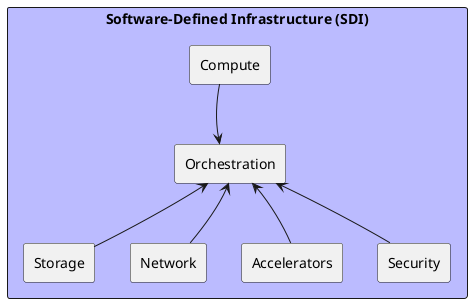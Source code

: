 @startuml
rectangle "Software-Defined Infrastructure (SDI)" #bbbbff {

  rectangle "Orchestration" {
  }

  rectangle "Compute"
  rectangle "Storage"
  rectangle "Network"
  rectangle "Accelerators"
  rectangle "Security"

  ' Position bottom-layer packages horizontally
  Orchestration -[hidden]-> Compute
  Orchestration -[hidden]-> Storage
  Orchestration -[hidden]-> Network
  Orchestration -[hidden]-> Accelerators
  Orchestration -[hidden]-> Security

  Compute  --> Orchestration
  Storage  --> Orchestration
  Network  --> Orchestration
  Accelerators --> Orchestration
  Security --> Orchestration
}

@enduml